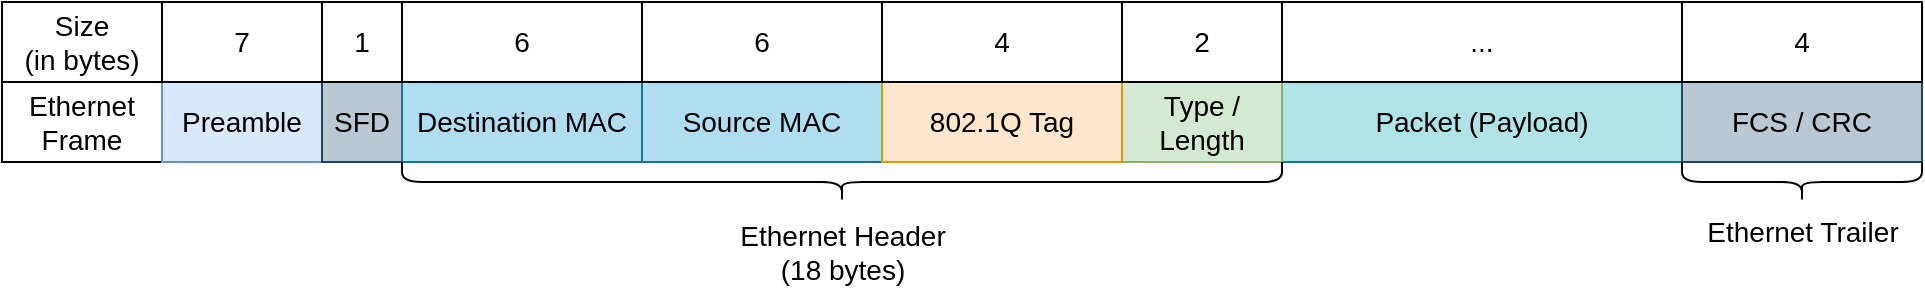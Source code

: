 <mxfile version="20.2.7" type="device"><diagram id="Gv6KQQOzY3hONxZFgRzH" name="Page-1"><mxGraphModel dx="1185" dy="650" grid="1" gridSize="10" guides="1" tooltips="1" connect="1" arrows="1" fold="1" page="1" pageScale="1" pageWidth="850" pageHeight="1100" background="#ffffff" math="0" shadow="0"><root><mxCell id="0"/><mxCell id="1" parent="0"/><mxCell id="KlQdhGyhPdNQHkRz2Z3O-1" value="&lt;div style=&quot;font-size: 14px;&quot;&gt;Size&lt;/div&gt;&lt;div style=&quot;font-size: 14px;&quot;&gt;(in bytes)&lt;br style=&quot;font-size: 14px;&quot;&gt;&lt;/div&gt;" style="rounded=0;whiteSpace=wrap;html=1;fontSize=14;" parent="1" vertex="1"><mxGeometry x="80" y="80" width="80" height="40" as="geometry"/></mxCell><mxCell id="KlQdhGyhPdNQHkRz2Z3O-2" value="Ethernet Frame" style="rounded=0;whiteSpace=wrap;html=1;fontSize=14;" parent="1" vertex="1"><mxGeometry x="80" y="120" width="80" height="40" as="geometry"/></mxCell><mxCell id="KlQdhGyhPdNQHkRz2Z3O-3" value="Preamble" style="rounded=0;whiteSpace=wrap;html=1;fillColor=#dae8fc;strokeColor=#6c8ebf;fontSize=14;" parent="1" vertex="1"><mxGeometry x="160" y="120" width="80" height="40" as="geometry"/></mxCell><mxCell id="KlQdhGyhPdNQHkRz2Z3O-4" value="7" style="rounded=0;whiteSpace=wrap;html=1;fontSize=14;" parent="1" vertex="1"><mxGeometry x="160" y="80" width="80" height="40" as="geometry"/></mxCell><mxCell id="KlQdhGyhPdNQHkRz2Z3O-5" value="SFD" style="rounded=0;whiteSpace=wrap;html=1;fillColor=#bac8d3;strokeColor=#23445d;fontSize=14;" parent="1" vertex="1"><mxGeometry x="240" y="120" width="40" height="40" as="geometry"/></mxCell><mxCell id="KlQdhGyhPdNQHkRz2Z3O-6" value="1" style="rounded=0;whiteSpace=wrap;html=1;fontSize=14;" parent="1" vertex="1"><mxGeometry x="240" y="80" width="40" height="40" as="geometry"/></mxCell><mxCell id="KlQdhGyhPdNQHkRz2Z3O-7" value="Destination MAC" style="rounded=0;whiteSpace=wrap;html=1;fillColor=#b1ddf0;strokeColor=#10739e;fontSize=14;" parent="1" vertex="1"><mxGeometry x="280" y="120" width="120" height="40" as="geometry"/></mxCell><mxCell id="KlQdhGyhPdNQHkRz2Z3O-8" value="Packet (Payload)" style="rounded=0;whiteSpace=wrap;html=1;fillColor=#b0e3e6;strokeColor=#0e8088;fontSize=14;" parent="1" vertex="1"><mxGeometry x="720" y="120" width="200" height="40" as="geometry"/></mxCell><mxCell id="KlQdhGyhPdNQHkRz2Z3O-9" value="FCS / CRC" style="rounded=0;whiteSpace=wrap;html=1;fillColor=#bac8d3;strokeColor=#23445d;fontSize=14;" parent="1" vertex="1"><mxGeometry x="920" y="120" width="120" height="40" as="geometry"/></mxCell><mxCell id="KlQdhGyhPdNQHkRz2Z3O-10" value="6" style="rounded=0;whiteSpace=wrap;html=1;fontSize=14;" parent="1" vertex="1"><mxGeometry x="280" y="80" width="120" height="40" as="geometry"/></mxCell><mxCell id="KlQdhGyhPdNQHkRz2Z3O-11" value="&lt;font style=&quot;font-size: 14px;&quot;&gt;...&lt;/font&gt;" style="rounded=0;whiteSpace=wrap;html=1;fontSize=14;" parent="1" vertex="1"><mxGeometry x="720" y="80" width="200" height="40" as="geometry"/></mxCell><mxCell id="KlQdhGyhPdNQHkRz2Z3O-12" value="4" style="rounded=0;whiteSpace=wrap;html=1;fontSize=14;" parent="1" vertex="1"><mxGeometry x="920" y="80" width="120" height="40" as="geometry"/></mxCell><mxCell id="KlQdhGyhPdNQHkRz2Z3O-15" value="Source MAC" style="rounded=0;whiteSpace=wrap;html=1;fillColor=#b1ddf0;strokeColor=#10739e;fontSize=14;" parent="1" vertex="1"><mxGeometry x="400" y="120" width="120" height="40" as="geometry"/></mxCell><mxCell id="KlQdhGyhPdNQHkRz2Z3O-17" value="Type / Length" style="rounded=0;whiteSpace=wrap;html=1;fontSize=14;fillColor=#d5e8d4;strokeColor=#82b366;" parent="1" vertex="1"><mxGeometry x="640" y="120" width="80" height="40" as="geometry"/></mxCell><mxCell id="KlQdhGyhPdNQHkRz2Z3O-18" value="6" style="rounded=0;whiteSpace=wrap;html=1;fontSize=14;" parent="1" vertex="1"><mxGeometry x="400" y="80" width="120" height="40" as="geometry"/></mxCell><mxCell id="KlQdhGyhPdNQHkRz2Z3O-19" value="2" style="rounded=0;whiteSpace=wrap;html=1;fontSize=14;" parent="1" vertex="1"><mxGeometry x="640" y="80" width="80" height="40" as="geometry"/></mxCell><mxCell id="KlQdhGyhPdNQHkRz2Z3O-20" value="" style="shape=curlyBracket;whiteSpace=wrap;html=1;rounded=1;fontSize=14;direction=north;" parent="1" vertex="1"><mxGeometry x="280" y="160" width="440" height="20" as="geometry"/></mxCell><mxCell id="KlQdhGyhPdNQHkRz2Z3O-21" value="&lt;div&gt;Ethernet Header&lt;/div&gt;&lt;div&gt;(18 bytes)&lt;br&gt;&lt;/div&gt;" style="text;html=1;align=center;verticalAlign=middle;resizable=0;points=[];autosize=1;strokeColor=none;fillColor=none;fontSize=14;" parent="1" vertex="1"><mxGeometry x="435" y="180" width="130" height="50" as="geometry"/></mxCell><mxCell id="KlQdhGyhPdNQHkRz2Z3O-22" value="" style="shape=curlyBracket;whiteSpace=wrap;html=1;rounded=1;fontSize=14;direction=north;" parent="1" vertex="1"><mxGeometry x="920" y="160" width="120" height="20" as="geometry"/></mxCell><mxCell id="KlQdhGyhPdNQHkRz2Z3O-23" value="Ethernet Trailer" style="text;html=1;align=center;verticalAlign=middle;resizable=0;points=[];autosize=1;strokeColor=none;fillColor=none;fontSize=14;" parent="1" vertex="1"><mxGeometry x="920" y="180" width="120" height="30" as="geometry"/></mxCell><mxCell id="ocpjh9-UCW9R0L7PKKL4-4" value="802.1Q Tag" style="rounded=0;whiteSpace=wrap;html=1;fillColor=#ffe6cc;strokeColor=#d79b00;fontSize=14;" vertex="1" parent="1"><mxGeometry x="520" y="120" width="120" height="40" as="geometry"/></mxCell><mxCell id="ocpjh9-UCW9R0L7PKKL4-5" value="4" style="rounded=0;whiteSpace=wrap;html=1;fontSize=14;" vertex="1" parent="1"><mxGeometry x="520" y="80" width="120" height="40" as="geometry"/></mxCell></root></mxGraphModel></diagram></mxfile>